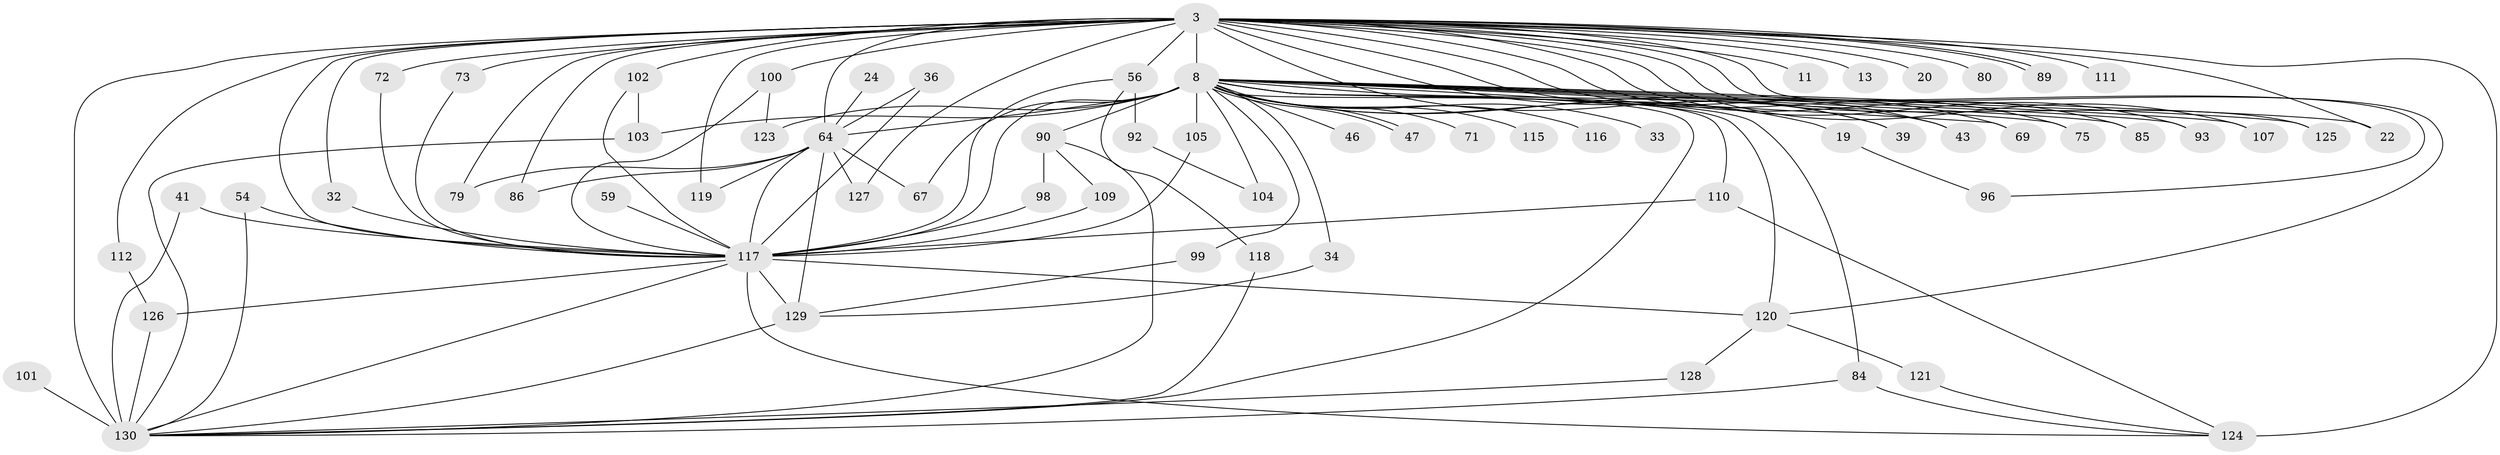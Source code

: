 // original degree distribution, {27: 0.007692307692307693, 33: 0.007692307692307693, 39: 0.007692307692307693, 21: 0.023076923076923078, 13: 0.007692307692307693, 20: 0.007692307692307693, 24: 0.007692307692307693, 19: 0.007692307692307693, 2: 0.5461538461538461, 3: 0.2076923076923077, 5: 0.03076923076923077, 6: 0.023076923076923078, 8: 0.007692307692307693, 4: 0.1, 11: 0.007692307692307693}
// Generated by graph-tools (version 1.1) at 2025/44/03/09/25 04:44:52]
// undirected, 65 vertices, 119 edges
graph export_dot {
graph [start="1"]
  node [color=gray90,style=filled];
  3 [super="+2"];
  8 [super="+1+7"];
  11;
  13;
  19;
  20;
  22;
  24;
  32;
  33;
  34;
  36;
  39;
  41;
  43;
  46;
  47;
  54;
  56 [super="+28"];
  59;
  64 [super="+10"];
  67;
  69;
  71;
  72;
  73;
  75 [super="+12"];
  79;
  80;
  84 [super="+81+18"];
  85;
  86;
  89;
  90 [super="+82"];
  92;
  93;
  96 [super="+30"];
  98;
  99;
  100 [super="+53"];
  101 [super="+62"];
  102 [super="+63"];
  103 [super="+78"];
  104 [super="+60"];
  105 [super="+88"];
  107 [super="+35"];
  109;
  110 [super="+68"];
  111;
  112;
  115;
  116;
  117 [super="+66+113+83+74"];
  118;
  119 [super="+95"];
  120 [super="+108"];
  121;
  123;
  124 [super="+65+17"];
  125;
  126 [super="+94"];
  127;
  128;
  129 [super="+38+122"];
  130 [super="+97+114+106+52+77"];
  3 -- 8 [weight=8];
  3 -- 11 [weight=2];
  3 -- 13 [weight=2];
  3 -- 20 [weight=2];
  3 -- 22;
  3 -- 56 [weight=2];
  3 -- 69;
  3 -- 73;
  3 -- 80 [weight=2];
  3 -- 85;
  3 -- 89;
  3 -- 89;
  3 -- 93;
  3 -- 100 [weight=2];
  3 -- 107;
  3 -- 111 [weight=2];
  3 -- 112;
  3 -- 72;
  3 -- 79;
  3 -- 86;
  3 -- 32;
  3 -- 102 [weight=2];
  3 -- 39;
  3 -- 43;
  3 -- 127;
  3 -- 119;
  3 -- 124 [weight=4];
  3 -- 125;
  3 -- 75;
  3 -- 130 [weight=8];
  3 -- 96;
  3 -- 120 [weight=3];
  3 -- 64 [weight=4];
  3 -- 117 [weight=5];
  8 -- 22;
  8 -- 33 [weight=2];
  8 -- 47;
  8 -- 47;
  8 -- 67;
  8 -- 71 [weight=2];
  8 -- 104 [weight=3];
  8 -- 117 [weight=14];
  8 -- 19 [weight=2];
  8 -- 85;
  8 -- 90 [weight=5];
  8 -- 93;
  8 -- 105 [weight=2];
  8 -- 46 [weight=2];
  8 -- 110;
  8 -- 115 [weight=2];
  8 -- 123;
  8 -- 64 [weight=9];
  8 -- 69;
  8 -- 75 [weight=2];
  8 -- 34;
  8 -- 99;
  8 -- 39;
  8 -- 103;
  8 -- 43;
  8 -- 116 [weight=2];
  8 -- 125;
  8 -- 107;
  8 -- 120 [weight=2];
  8 -- 130;
  8 -- 84 [weight=2];
  19 -- 96;
  24 -- 64;
  32 -- 117;
  34 -- 129;
  36 -- 64 [weight=2];
  36 -- 117;
  41 -- 117;
  41 -- 130;
  54 -- 117;
  54 -- 130;
  56 -- 92;
  56 -- 118;
  56 -- 117;
  59 -- 117 [weight=2];
  64 -- 129 [weight=2];
  64 -- 67;
  64 -- 79;
  64 -- 86;
  64 -- 119 [weight=2];
  64 -- 127;
  64 -- 117 [weight=5];
  72 -- 117;
  73 -- 117;
  84 -- 124;
  84 -- 130 [weight=2];
  90 -- 98;
  90 -- 109;
  90 -- 130;
  92 -- 104;
  98 -- 117;
  99 -- 129;
  100 -- 123;
  100 -- 117;
  101 -- 130 [weight=3];
  102 -- 103;
  102 -- 117;
  103 -- 130;
  105 -- 117;
  109 -- 117;
  110 -- 124;
  110 -- 117;
  112 -- 126;
  117 -- 124;
  117 -- 129 [weight=6];
  117 -- 120 [weight=4];
  117 -- 126 [weight=2];
  117 -- 130;
  118 -- 130;
  120 -- 128;
  120 -- 121;
  121 -- 124;
  126 -- 130 [weight=2];
  128 -- 130;
  129 -- 130;
}
